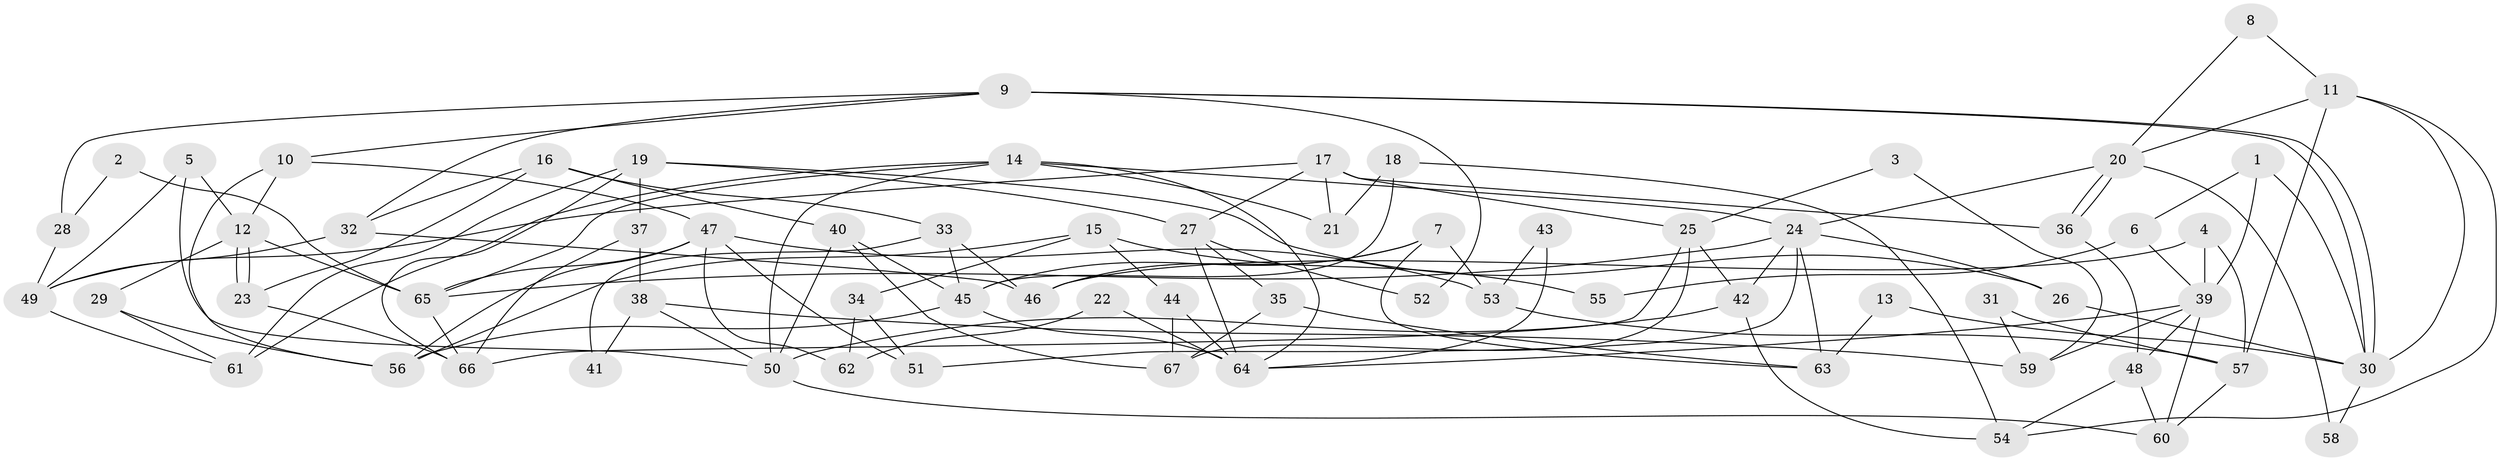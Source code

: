 // coarse degree distribution, {3: 0.09090909090909091, 2: 0.18181818181818182, 4: 0.09090909090909091, 7: 0.09090909090909091, 8: 0.13636363636363635, 9: 0.09090909090909091, 6: 0.09090909090909091, 11: 0.09090909090909091, 14: 0.045454545454545456, 5: 0.09090909090909091}
// Generated by graph-tools (version 1.1) at 2025/18/03/04/25 18:18:44]
// undirected, 67 vertices, 134 edges
graph export_dot {
graph [start="1"]
  node [color=gray90,style=filled];
  1;
  2;
  3;
  4;
  5;
  6;
  7;
  8;
  9;
  10;
  11;
  12;
  13;
  14;
  15;
  16;
  17;
  18;
  19;
  20;
  21;
  22;
  23;
  24;
  25;
  26;
  27;
  28;
  29;
  30;
  31;
  32;
  33;
  34;
  35;
  36;
  37;
  38;
  39;
  40;
  41;
  42;
  43;
  44;
  45;
  46;
  47;
  48;
  49;
  50;
  51;
  52;
  53;
  54;
  55;
  56;
  57;
  58;
  59;
  60;
  61;
  62;
  63;
  64;
  65;
  66;
  67;
  1 -- 39;
  1 -- 30;
  1 -- 6;
  2 -- 28;
  2 -- 65;
  3 -- 59;
  3 -- 25;
  4 -- 57;
  4 -- 46;
  4 -- 39;
  5 -- 12;
  5 -- 49;
  5 -- 50;
  6 -- 39;
  6 -- 55;
  7 -- 46;
  7 -- 63;
  7 -- 45;
  7 -- 53;
  8 -- 11;
  8 -- 20;
  9 -- 30;
  9 -- 30;
  9 -- 10;
  9 -- 28;
  9 -- 32;
  9 -- 52;
  10 -- 12;
  10 -- 56;
  10 -- 47;
  11 -- 54;
  11 -- 57;
  11 -- 20;
  11 -- 30;
  12 -- 23;
  12 -- 23;
  12 -- 65;
  12 -- 29;
  13 -- 63;
  13 -- 30;
  14 -- 24;
  14 -- 21;
  14 -- 50;
  14 -- 61;
  14 -- 64;
  14 -- 65;
  15 -- 44;
  15 -- 56;
  15 -- 34;
  15 -- 55;
  16 -- 40;
  16 -- 23;
  16 -- 32;
  16 -- 33;
  17 -- 25;
  17 -- 49;
  17 -- 21;
  17 -- 27;
  17 -- 36;
  18 -- 45;
  18 -- 54;
  18 -- 21;
  19 -- 27;
  19 -- 61;
  19 -- 26;
  19 -- 37;
  19 -- 66;
  20 -- 36;
  20 -- 36;
  20 -- 24;
  20 -- 58;
  22 -- 62;
  22 -- 64;
  23 -- 66;
  24 -- 26;
  24 -- 42;
  24 -- 51;
  24 -- 63;
  24 -- 65;
  25 -- 42;
  25 -- 66;
  25 -- 67;
  26 -- 30;
  27 -- 64;
  27 -- 35;
  27 -- 52;
  28 -- 49;
  29 -- 56;
  29 -- 61;
  30 -- 58;
  31 -- 57;
  31 -- 59;
  32 -- 46;
  32 -- 49;
  33 -- 45;
  33 -- 41;
  33 -- 46;
  34 -- 51;
  34 -- 62;
  35 -- 67;
  35 -- 63;
  36 -- 48;
  37 -- 66;
  37 -- 38;
  38 -- 50;
  38 -- 41;
  38 -- 59;
  39 -- 60;
  39 -- 48;
  39 -- 59;
  39 -- 64;
  40 -- 50;
  40 -- 45;
  40 -- 67;
  42 -- 50;
  42 -- 54;
  43 -- 53;
  43 -- 64;
  44 -- 64;
  44 -- 67;
  45 -- 64;
  45 -- 56;
  47 -- 65;
  47 -- 51;
  47 -- 53;
  47 -- 56;
  47 -- 62;
  48 -- 54;
  48 -- 60;
  49 -- 61;
  50 -- 60;
  53 -- 57;
  57 -- 60;
  65 -- 66;
}
